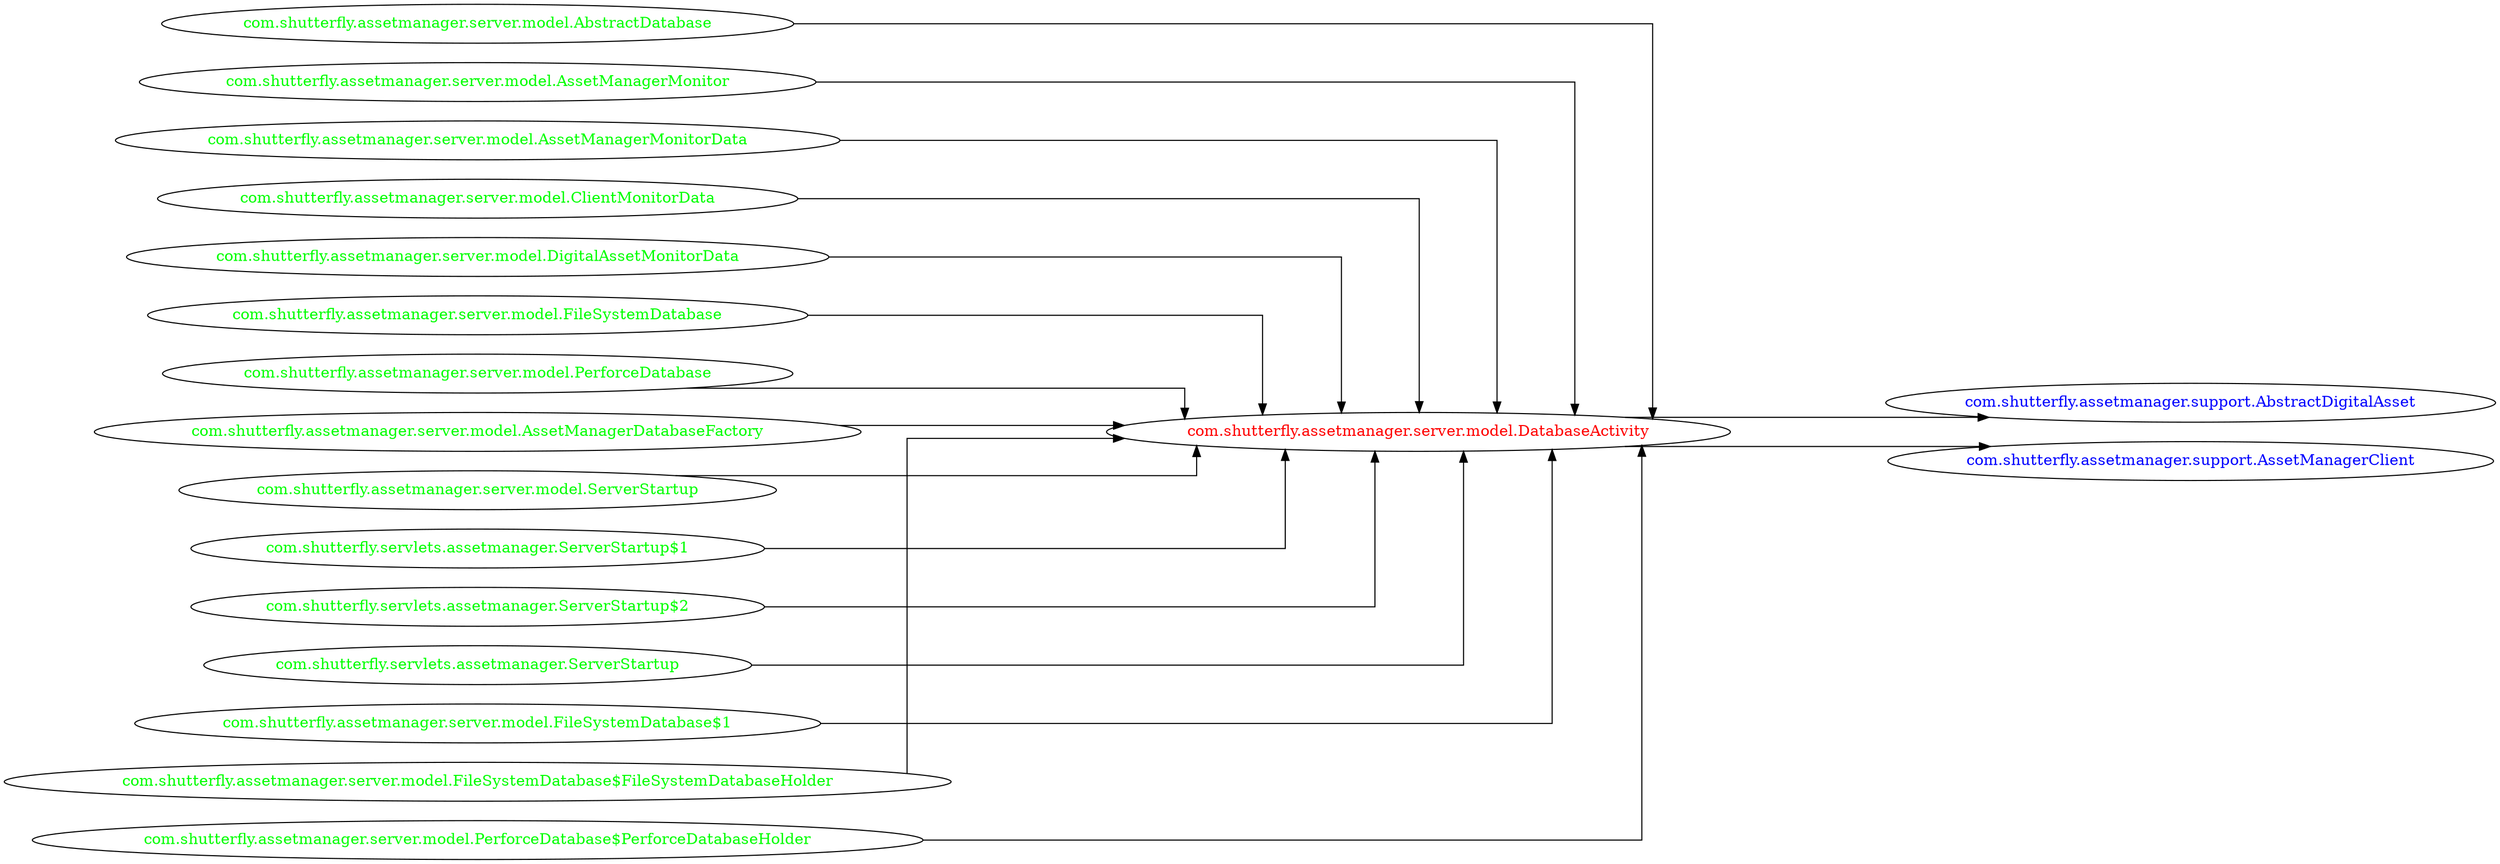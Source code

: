 digraph dependencyGraph {
 concentrate=true;
 ranksep="2.0";
 rankdir="LR"; 
 splines="ortho";
"com.shutterfly.assetmanager.server.model.DatabaseActivity" [fontcolor="red"];
"com.shutterfly.assetmanager.support.AbstractDigitalAsset" [ fontcolor="blue" ];
"com.shutterfly.assetmanager.server.model.DatabaseActivity"->"com.shutterfly.assetmanager.support.AbstractDigitalAsset";
"com.shutterfly.assetmanager.support.AssetManagerClient" [ fontcolor="blue" ];
"com.shutterfly.assetmanager.server.model.DatabaseActivity"->"com.shutterfly.assetmanager.support.AssetManagerClient";
"com.shutterfly.assetmanager.server.model.AbstractDatabase" [ fontcolor="green" ];
"com.shutterfly.assetmanager.server.model.AbstractDatabase"->"com.shutterfly.assetmanager.server.model.DatabaseActivity";
"com.shutterfly.assetmanager.server.model.AssetManagerMonitor" [ fontcolor="green" ];
"com.shutterfly.assetmanager.server.model.AssetManagerMonitor"->"com.shutterfly.assetmanager.server.model.DatabaseActivity";
"com.shutterfly.assetmanager.server.model.AssetManagerMonitorData" [ fontcolor="green" ];
"com.shutterfly.assetmanager.server.model.AssetManagerMonitorData"->"com.shutterfly.assetmanager.server.model.DatabaseActivity";
"com.shutterfly.assetmanager.server.model.ClientMonitorData" [ fontcolor="green" ];
"com.shutterfly.assetmanager.server.model.ClientMonitorData"->"com.shutterfly.assetmanager.server.model.DatabaseActivity";
"com.shutterfly.assetmanager.server.model.DigitalAssetMonitorData" [ fontcolor="green" ];
"com.shutterfly.assetmanager.server.model.DigitalAssetMonitorData"->"com.shutterfly.assetmanager.server.model.DatabaseActivity";
"com.shutterfly.assetmanager.server.model.FileSystemDatabase" [ fontcolor="green" ];
"com.shutterfly.assetmanager.server.model.FileSystemDatabase"->"com.shutterfly.assetmanager.server.model.DatabaseActivity";
"com.shutterfly.assetmanager.server.model.PerforceDatabase" [ fontcolor="green" ];
"com.shutterfly.assetmanager.server.model.PerforceDatabase"->"com.shutterfly.assetmanager.server.model.DatabaseActivity";
"com.shutterfly.assetmanager.server.model.AssetManagerDatabaseFactory" [ fontcolor="green" ];
"com.shutterfly.assetmanager.server.model.AssetManagerDatabaseFactory"->"com.shutterfly.assetmanager.server.model.DatabaseActivity";
"com.shutterfly.assetmanager.server.model.ServerStartup" [ fontcolor="green" ];
"com.shutterfly.assetmanager.server.model.ServerStartup"->"com.shutterfly.assetmanager.server.model.DatabaseActivity";
"com.shutterfly.servlets.assetmanager.ServerStartup$1" [ fontcolor="green" ];
"com.shutterfly.servlets.assetmanager.ServerStartup$1"->"com.shutterfly.assetmanager.server.model.DatabaseActivity";
"com.shutterfly.servlets.assetmanager.ServerStartup$2" [ fontcolor="green" ];
"com.shutterfly.servlets.assetmanager.ServerStartup$2"->"com.shutterfly.assetmanager.server.model.DatabaseActivity";
"com.shutterfly.servlets.assetmanager.ServerStartup" [ fontcolor="green" ];
"com.shutterfly.servlets.assetmanager.ServerStartup"->"com.shutterfly.assetmanager.server.model.DatabaseActivity";
"com.shutterfly.assetmanager.server.model.FileSystemDatabase$1" [ fontcolor="green" ];
"com.shutterfly.assetmanager.server.model.FileSystemDatabase$1"->"com.shutterfly.assetmanager.server.model.DatabaseActivity";
"com.shutterfly.assetmanager.server.model.FileSystemDatabase$FileSystemDatabaseHolder" [ fontcolor="green" ];
"com.shutterfly.assetmanager.server.model.FileSystemDatabase$FileSystemDatabaseHolder"->"com.shutterfly.assetmanager.server.model.DatabaseActivity";
"com.shutterfly.assetmanager.server.model.PerforceDatabase$PerforceDatabaseHolder" [ fontcolor="green" ];
"com.shutterfly.assetmanager.server.model.PerforceDatabase$PerforceDatabaseHolder"->"com.shutterfly.assetmanager.server.model.DatabaseActivity";
}